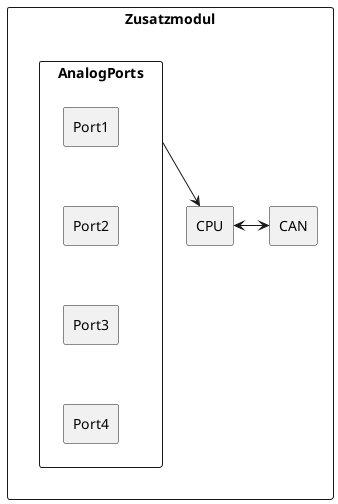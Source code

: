 @startuml task21
skinparam componentStyle rectangle

component Zusatzmodul{
    component AnalogPorts{
        component Port1
        component Port2
        component Port3
        component Port4
        Port1 -[hidden]-> Port2
        Port2 -[hidden]-> Port3
        Port3 -[hidden]-> Port4
    }
    component CPU{
    
    }
    Component CAN
    AnalogPorts --> CPU
    CPU <-> CAN
}
@enduml